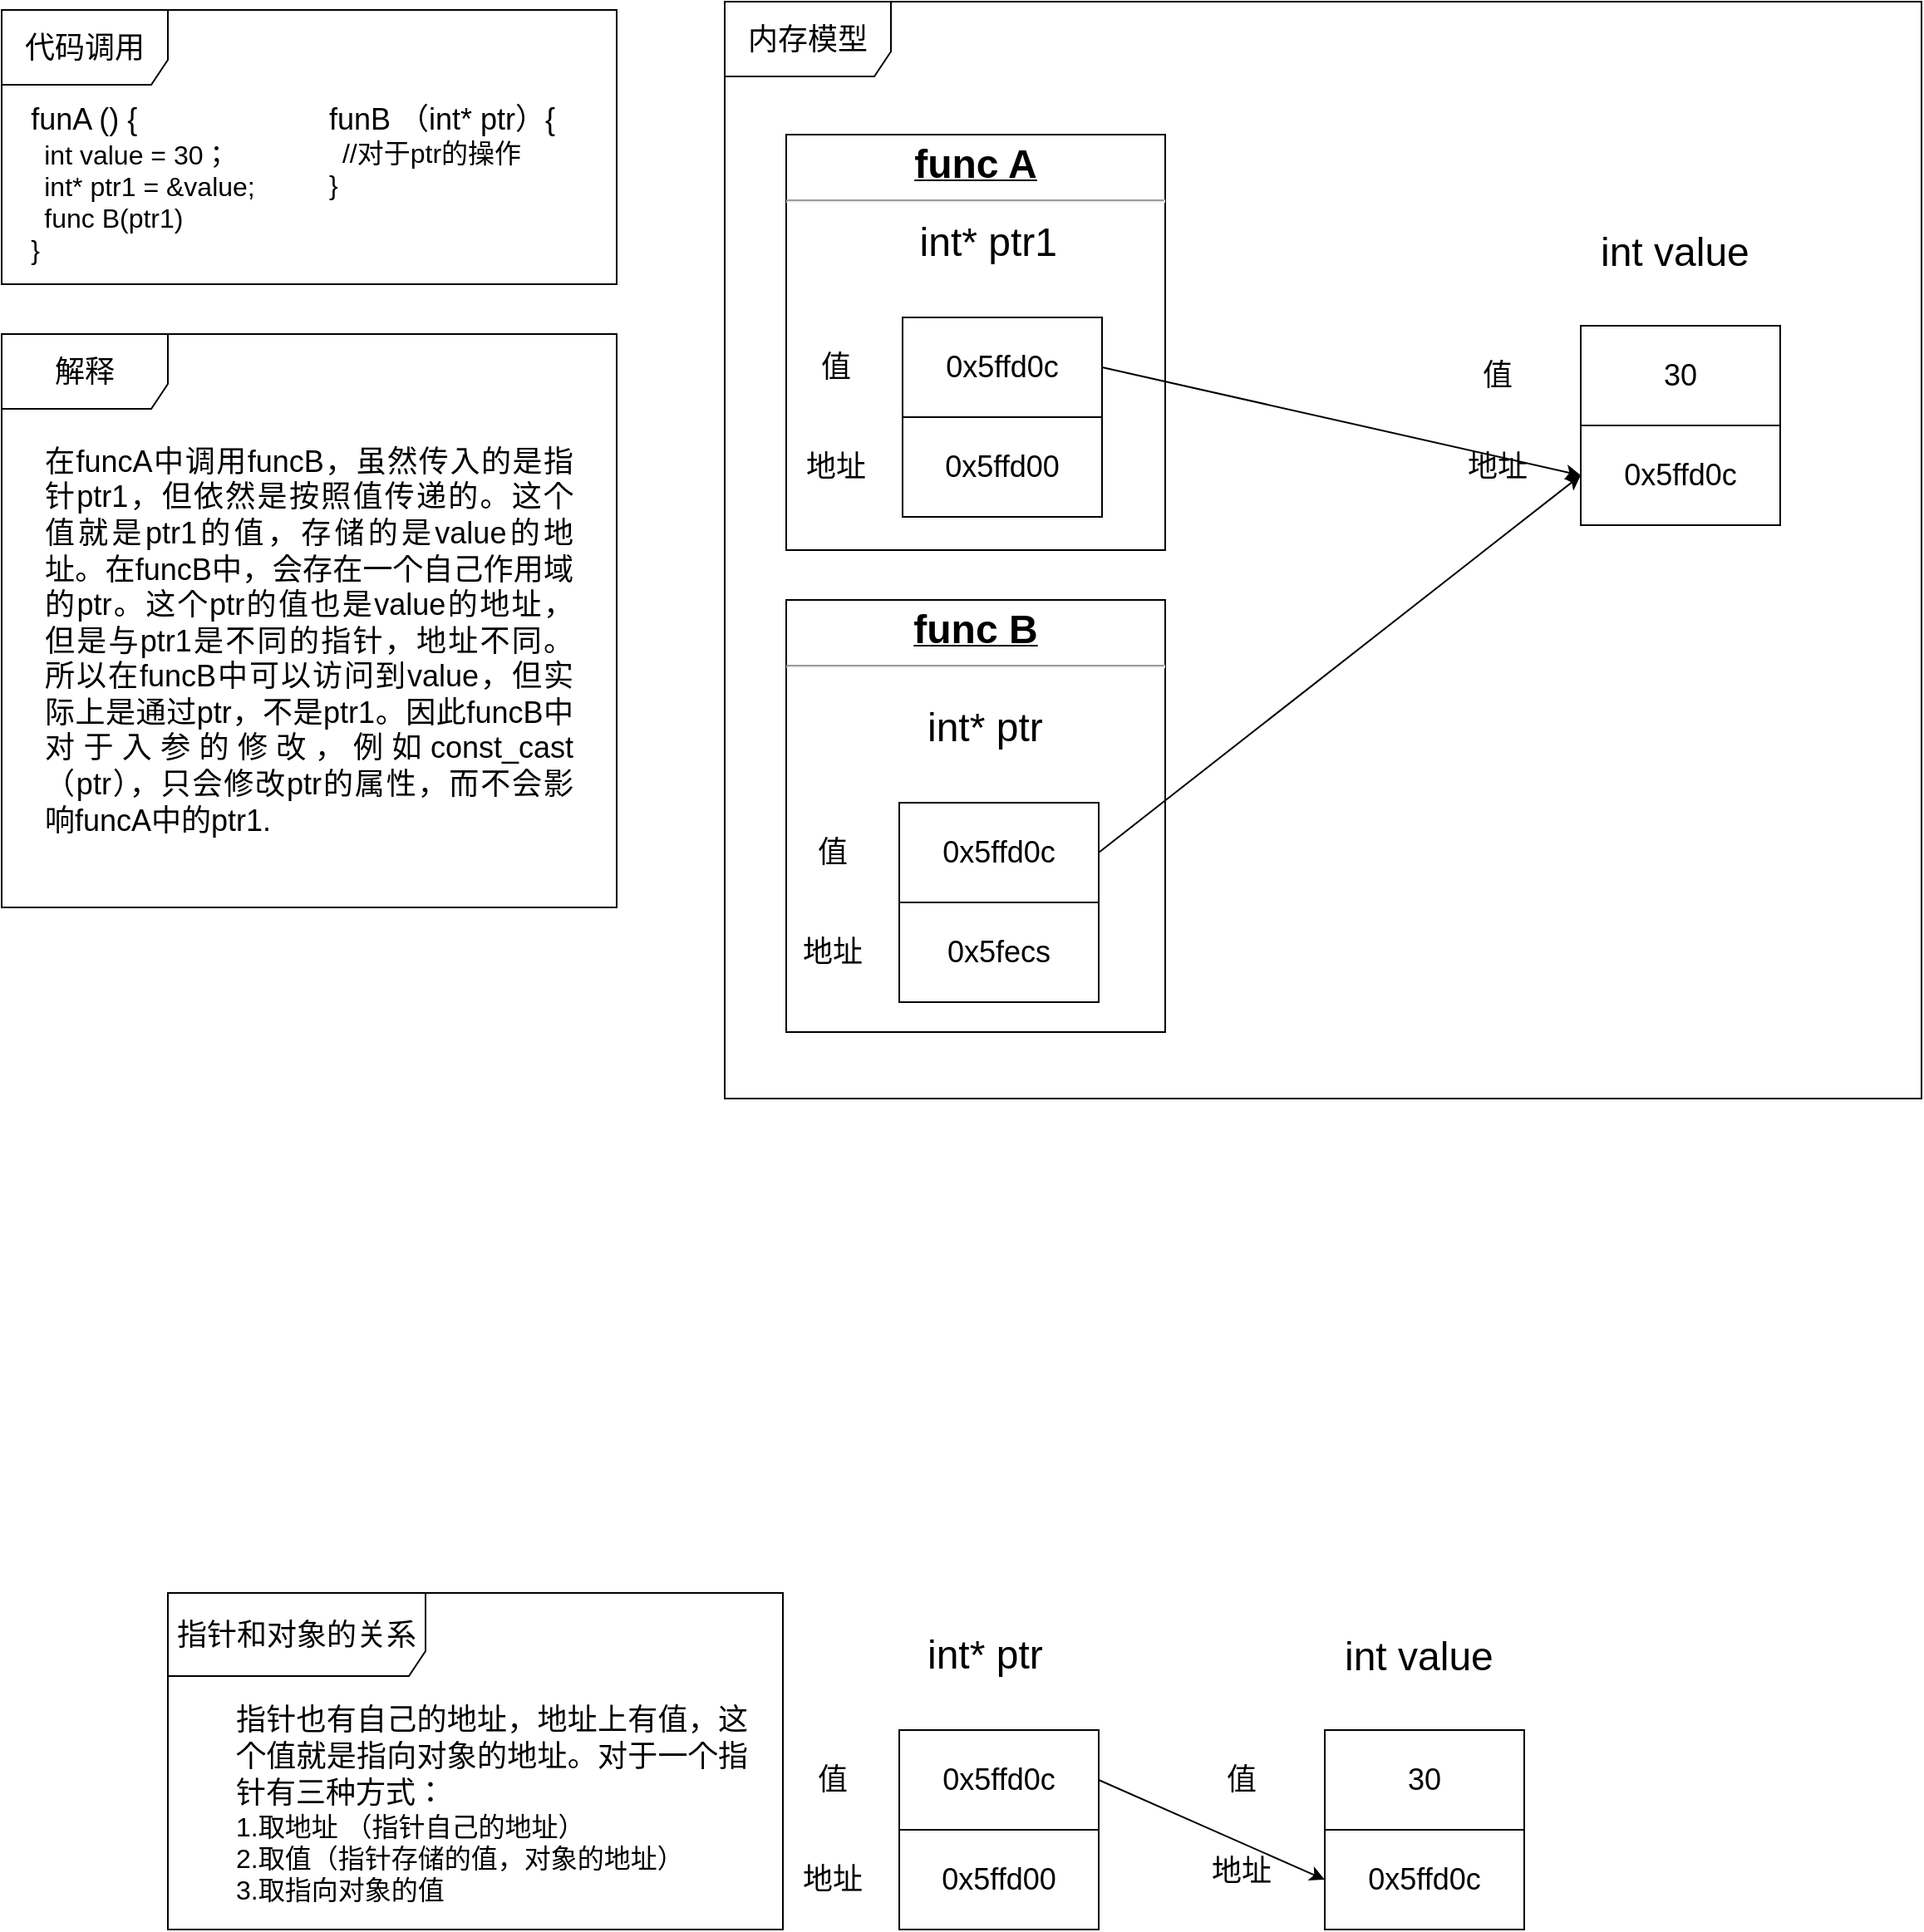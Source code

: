 <mxfile version="22.1.17" type="github" pages="2">
  <diagram name="Page-1" id="QuwvO9uDsyVGFcdLYQu6">
    <mxGraphModel dx="2760" dy="2371" grid="1" gridSize="10" guides="1" tooltips="1" connect="1" arrows="1" fold="1" page="1" pageScale="1" pageWidth="700" pageHeight="1000" math="0" shadow="0">
      <root>
        <mxCell id="0" />
        <mxCell id="1" parent="0" />
        <mxCell id="ggYNHEp2pcA3ipd51Krq-24" value="&lt;p style=&quot;margin:0px;margin-top:4px;text-align:center;text-decoration:underline;&quot;&gt;&lt;b&gt;&lt;font style=&quot;font-size: 24px;&quot;&gt;func B&lt;/font&gt;&lt;/b&gt;&lt;/p&gt;&lt;hr&gt;&lt;p style=&quot;margin:0px;margin-left:8px;&quot;&gt;&lt;br&gt;&lt;/p&gt;" style="verticalAlign=top;align=left;overflow=fill;fontSize=12;fontFamily=Helvetica;html=1;whiteSpace=wrap;" parent="1" vertex="1">
          <mxGeometry x="82" y="-280" width="228" height="260" as="geometry" />
        </mxCell>
        <mxCell id="ggYNHEp2pcA3ipd51Krq-21" value="&lt;p style=&quot;margin:0px;margin-top:4px;text-align:center;text-decoration:underline;&quot;&gt;&lt;b&gt;&lt;font style=&quot;font-size: 24px;&quot;&gt;func A&lt;/font&gt;&lt;/b&gt;&lt;/p&gt;&lt;hr&gt;&lt;p style=&quot;margin:0px;margin-left:8px;&quot;&gt;&lt;br&gt;&lt;/p&gt;" style="verticalAlign=top;align=left;overflow=fill;fontSize=12;fontFamily=Helvetica;html=1;whiteSpace=wrap;" parent="1" vertex="1">
          <mxGeometry x="82" y="-560" width="228" height="250" as="geometry" />
        </mxCell>
        <mxCell id="I0OJYPrT1LQy-Y8b94d--1" value="&lt;font style=&quot;font-size: 18px;&quot;&gt;0x5ffd0c&lt;/font&gt;" style="rounded=0;whiteSpace=wrap;html=1;" parent="1" vertex="1">
          <mxGeometry x="150" y="400" width="120" height="60" as="geometry" />
        </mxCell>
        <mxCell id="I0OJYPrT1LQy-Y8b94d--2" value="&lt;font style=&quot;font-size: 18px;&quot;&gt;0x5ffd00&lt;/font&gt;" style="rounded=0;whiteSpace=wrap;html=1;" parent="1" vertex="1">
          <mxGeometry x="150" y="460" width="120" height="60" as="geometry" />
        </mxCell>
        <mxCell id="I0OJYPrT1LQy-Y8b94d--3" value="&lt;font style=&quot;font-size: 18px;&quot;&gt;30&lt;/font&gt;" style="rounded=0;whiteSpace=wrap;html=1;" parent="1" vertex="1">
          <mxGeometry x="406" y="400" width="120" height="60" as="geometry" />
        </mxCell>
        <mxCell id="I0OJYPrT1LQy-Y8b94d--4" value="&lt;font style=&quot;font-size: 18px;&quot;&gt;0x5ffd0c&lt;/font&gt;" style="rounded=0;whiteSpace=wrap;html=1;" parent="1" vertex="1">
          <mxGeometry x="406" y="460" width="120" height="60" as="geometry" />
        </mxCell>
        <mxCell id="I0OJYPrT1LQy-Y8b94d--5" value="&lt;font style=&quot;font-size: 24px;&quot;&gt;int* ptr&amp;nbsp;&lt;/font&gt;" style="text;html=1;strokeColor=none;fillColor=none;align=center;verticalAlign=middle;whiteSpace=wrap;rounded=0;" parent="1" vertex="1">
          <mxGeometry x="150" y="340" width="110" height="30" as="geometry" />
        </mxCell>
        <mxCell id="I0OJYPrT1LQy-Y8b94d--6" value="&lt;font style=&quot;font-size: 18px;&quot;&gt;地址&lt;/font&gt;" style="text;html=1;strokeColor=none;fillColor=none;align=center;verticalAlign=middle;whiteSpace=wrap;rounded=0;" parent="1" vertex="1">
          <mxGeometry x="80" y="475" width="60" height="30" as="geometry" />
        </mxCell>
        <mxCell id="I0OJYPrT1LQy-Y8b94d--7" value="&lt;font style=&quot;font-size: 18px;&quot;&gt;值&lt;/font&gt;" style="text;html=1;strokeColor=none;fillColor=none;align=center;verticalAlign=middle;whiteSpace=wrap;rounded=0;" parent="1" vertex="1">
          <mxGeometry x="80" y="415" width="60" height="30" as="geometry" />
        </mxCell>
        <mxCell id="I0OJYPrT1LQy-Y8b94d--8" value="&lt;font style=&quot;font-size: 18px;&quot;&gt;值&lt;/font&gt;" style="text;html=1;strokeColor=none;fillColor=none;align=center;verticalAlign=middle;whiteSpace=wrap;rounded=0;" parent="1" vertex="1">
          <mxGeometry x="326" y="415" width="60" height="30" as="geometry" />
        </mxCell>
        <mxCell id="I0OJYPrT1LQy-Y8b94d--9" value="&lt;font style=&quot;font-size: 18px;&quot;&gt;地址&lt;/font&gt;" style="text;html=1;strokeColor=none;fillColor=none;align=center;verticalAlign=middle;whiteSpace=wrap;rounded=0;" parent="1" vertex="1">
          <mxGeometry x="326" y="470" width="60" height="30" as="geometry" />
        </mxCell>
        <mxCell id="I0OJYPrT1LQy-Y8b94d--10" value="&lt;font style=&quot;font-size: 24px;&quot;&gt;int value&lt;/font&gt;" style="text;whiteSpace=wrap;html=1;" parent="1" vertex="1">
          <mxGeometry x="416" y="335" width="100" height="40" as="geometry" />
        </mxCell>
        <mxCell id="ggYNHEp2pcA3ipd51Krq-1" value="" style="endArrow=classic;html=1;rounded=0;exitX=1;exitY=0.5;exitDx=0;exitDy=0;entryX=0;entryY=0.5;entryDx=0;entryDy=0;" parent="1" source="I0OJYPrT1LQy-Y8b94d--1" target="I0OJYPrT1LQy-Y8b94d--4" edge="1">
          <mxGeometry width="50" height="50" relative="1" as="geometry">
            <mxPoint x="250" y="360" as="sourcePoint" />
            <mxPoint x="490" y="360" as="targetPoint" />
          </mxGeometry>
        </mxCell>
        <mxCell id="ggYNHEp2pcA3ipd51Krq-2" value="&lt;font style=&quot;font-size: 18px;&quot;&gt;0x5ffd0c&lt;/font&gt;" style="rounded=0;whiteSpace=wrap;html=1;" parent="1" vertex="1">
          <mxGeometry x="152" y="-450" width="120" height="60" as="geometry" />
        </mxCell>
        <mxCell id="ggYNHEp2pcA3ipd51Krq-3" value="&lt;font style=&quot;font-size: 18px;&quot;&gt;0x5ffd00&lt;/font&gt;" style="rounded=0;whiteSpace=wrap;html=1;" parent="1" vertex="1">
          <mxGeometry x="152" y="-390" width="120" height="60" as="geometry" />
        </mxCell>
        <mxCell id="ggYNHEp2pcA3ipd51Krq-4" value="&lt;font style=&quot;font-size: 18px;&quot;&gt;30&lt;/font&gt;" style="rounded=0;whiteSpace=wrap;html=1;" parent="1" vertex="1">
          <mxGeometry x="560" y="-445" width="120" height="60" as="geometry" />
        </mxCell>
        <mxCell id="ggYNHEp2pcA3ipd51Krq-5" value="&lt;font style=&quot;font-size: 18px;&quot;&gt;0x5ffd0c&lt;/font&gt;" style="rounded=0;whiteSpace=wrap;html=1;" parent="1" vertex="1">
          <mxGeometry x="560" y="-385" width="120" height="60" as="geometry" />
        </mxCell>
        <mxCell id="ggYNHEp2pcA3ipd51Krq-6" value="&lt;font style=&quot;font-size: 24px;&quot;&gt;int* ptr1&amp;nbsp;&lt;/font&gt;" style="text;html=1;strokeColor=none;fillColor=none;align=center;verticalAlign=middle;whiteSpace=wrap;rounded=0;" parent="1" vertex="1">
          <mxGeometry x="152" y="-510" width="110" height="30" as="geometry" />
        </mxCell>
        <mxCell id="ggYNHEp2pcA3ipd51Krq-7" value="&lt;font style=&quot;font-size: 18px;&quot;&gt;地址&lt;/font&gt;" style="text;html=1;strokeColor=none;fillColor=none;align=center;verticalAlign=middle;whiteSpace=wrap;rounded=0;" parent="1" vertex="1">
          <mxGeometry x="82" y="-375" width="60" height="30" as="geometry" />
        </mxCell>
        <mxCell id="ggYNHEp2pcA3ipd51Krq-8" value="&lt;font style=&quot;font-size: 18px;&quot;&gt;值&lt;/font&gt;" style="text;html=1;strokeColor=none;fillColor=none;align=center;verticalAlign=middle;whiteSpace=wrap;rounded=0;" parent="1" vertex="1">
          <mxGeometry x="82" y="-435" width="60" height="30" as="geometry" />
        </mxCell>
        <mxCell id="ggYNHEp2pcA3ipd51Krq-9" value="&lt;font style=&quot;font-size: 18px;&quot;&gt;值&lt;/font&gt;" style="text;html=1;strokeColor=none;fillColor=none;align=center;verticalAlign=middle;whiteSpace=wrap;rounded=0;" parent="1" vertex="1">
          <mxGeometry x="480" y="-430" width="60" height="30" as="geometry" />
        </mxCell>
        <mxCell id="ggYNHEp2pcA3ipd51Krq-10" value="&lt;font style=&quot;font-size: 18px;&quot;&gt;地址&lt;/font&gt;" style="text;html=1;strokeColor=none;fillColor=none;align=center;verticalAlign=middle;whiteSpace=wrap;rounded=0;" parent="1" vertex="1">
          <mxGeometry x="480" y="-375" width="60" height="30" as="geometry" />
        </mxCell>
        <mxCell id="ggYNHEp2pcA3ipd51Krq-11" value="&lt;font style=&quot;font-size: 24px;&quot;&gt;int value&lt;/font&gt;" style="text;whiteSpace=wrap;html=1;" parent="1" vertex="1">
          <mxGeometry x="570" y="-510" width="100" height="40" as="geometry" />
        </mxCell>
        <mxCell id="ggYNHEp2pcA3ipd51Krq-12" value="" style="endArrow=classic;html=1;rounded=0;exitX=1;exitY=0.5;exitDx=0;exitDy=0;entryX=0;entryY=0.5;entryDx=0;entryDy=0;" parent="1" source="ggYNHEp2pcA3ipd51Krq-2" target="ggYNHEp2pcA3ipd51Krq-5" edge="1">
          <mxGeometry width="50" height="50" relative="1" as="geometry">
            <mxPoint x="252" y="-490" as="sourcePoint" />
            <mxPoint x="492" y="-490" as="targetPoint" />
          </mxGeometry>
        </mxCell>
        <mxCell id="ggYNHEp2pcA3ipd51Krq-13" value="&lt;font style=&quot;font-size: 18px;&quot;&gt;0x5ffd0c&lt;/font&gt;" style="rounded=0;whiteSpace=wrap;html=1;" parent="1" vertex="1">
          <mxGeometry x="150" y="-158" width="120" height="60" as="geometry" />
        </mxCell>
        <mxCell id="ggYNHEp2pcA3ipd51Krq-14" value="&lt;font style=&quot;font-size: 18px;&quot;&gt;0x5fecs&lt;/font&gt;" style="rounded=0;whiteSpace=wrap;html=1;" parent="1" vertex="1">
          <mxGeometry x="150" y="-98" width="120" height="60" as="geometry" />
        </mxCell>
        <mxCell id="ggYNHEp2pcA3ipd51Krq-15" value="&lt;font style=&quot;font-size: 24px;&quot;&gt;int* ptr&amp;nbsp;&lt;/font&gt;" style="text;html=1;strokeColor=none;fillColor=none;align=center;verticalAlign=middle;whiteSpace=wrap;rounded=0;" parent="1" vertex="1">
          <mxGeometry x="150" y="-218" width="110" height="30" as="geometry" />
        </mxCell>
        <mxCell id="ggYNHEp2pcA3ipd51Krq-16" value="&lt;font style=&quot;font-size: 18px;&quot;&gt;地址&lt;/font&gt;" style="text;html=1;strokeColor=none;fillColor=none;align=center;verticalAlign=middle;whiteSpace=wrap;rounded=0;" parent="1" vertex="1">
          <mxGeometry x="80" y="-83" width="60" height="30" as="geometry" />
        </mxCell>
        <mxCell id="ggYNHEp2pcA3ipd51Krq-17" value="&lt;font style=&quot;font-size: 18px;&quot;&gt;值&lt;/font&gt;" style="text;html=1;strokeColor=none;fillColor=none;align=center;verticalAlign=middle;whiteSpace=wrap;rounded=0;" parent="1" vertex="1">
          <mxGeometry x="80" y="-143" width="60" height="30" as="geometry" />
        </mxCell>
        <mxCell id="ggYNHEp2pcA3ipd51Krq-18" value="" style="endArrow=classic;html=1;rounded=0;exitX=1;exitY=0.5;exitDx=0;exitDy=0;entryX=0;entryY=0.5;entryDx=0;entryDy=0;" parent="1" source="ggYNHEp2pcA3ipd51Krq-13" target="ggYNHEp2pcA3ipd51Krq-5" edge="1">
          <mxGeometry width="50" height="50" relative="1" as="geometry">
            <mxPoint x="282" y="-410" as="sourcePoint" />
            <mxPoint x="820" y="-345" as="targetPoint" />
          </mxGeometry>
        </mxCell>
        <mxCell id="ggYNHEp2pcA3ipd51Krq-26" value="&lt;font style=&quot;font-size: 18px;&quot;&gt;代码调用&lt;/font&gt;" style="shape=umlFrame;whiteSpace=wrap;html=1;pointerEvents=0;width=100;height=45;" parent="1" vertex="1">
          <mxGeometry x="-390" y="-635" width="370" height="165" as="geometry" />
        </mxCell>
        <mxCell id="ggYNHEp2pcA3ipd51Krq-27" value="&lt;font style=&quot;font-size: 18px;&quot;&gt;内存模型&lt;/font&gt;" style="shape=umlFrame;whiteSpace=wrap;html=1;pointerEvents=0;width=100;height=45;" parent="1" vertex="1">
          <mxGeometry x="45" y="-640" width="720" height="660" as="geometry" />
        </mxCell>
        <mxCell id="ggYNHEp2pcA3ipd51Krq-28" value="&lt;font style=&quot;font-size: 18px;&quot;&gt;解释&lt;/font&gt;" style="shape=umlFrame;whiteSpace=wrap;html=1;pointerEvents=0;width=100;height=45;" parent="1" vertex="1">
          <mxGeometry x="-390" y="-440" width="370" height="345" as="geometry" />
        </mxCell>
        <mxCell id="ggYNHEp2pcA3ipd51Krq-31" value="&lt;div style=&quot;text-align: left;&quot;&gt;&lt;span style=&quot;font-size: 18px; background-color: initial;&quot;&gt;funA () {&lt;/span&gt;&lt;/div&gt;&lt;p style=&quot;border-color: var(--border-color); text-align: left; margin: 0px 0px 0px 8px;&quot;&gt;&lt;font style=&quot;border-color: var(--border-color);&quot; size=&quot;3&quot;&gt;int value = 30；&lt;/font&gt;&lt;/p&gt;&lt;p style=&quot;border-color: var(--border-color); text-align: left; margin: 0px 0px 0px 8px;&quot;&gt;&lt;font style=&quot;border-color: var(--border-color);&quot; size=&quot;3&quot;&gt;int* ptr1 = &amp;amp;value;&lt;br style=&quot;border-color: var(--border-color);&quot;&gt;&lt;/font&gt;&lt;/p&gt;&lt;p style=&quot;border-color: var(--border-color); text-align: left; margin: 0px 0px 0px 8px;&quot;&gt;&lt;font style=&quot;border-color: var(--border-color);&quot; size=&quot;3&quot;&gt;func B(ptr1)&lt;/font&gt;&lt;/p&gt;&lt;font style=&quot;border-color: var(--border-color);&quot; size=&quot;3&quot;&gt;&lt;div style=&quot;text-align: left;&quot;&gt;&lt;span style=&quot;background-color: initial;&quot;&gt;}&lt;/span&gt;&lt;/div&gt;&lt;/font&gt;" style="text;html=1;strokeColor=none;fillColor=none;align=center;verticalAlign=middle;whiteSpace=wrap;rounded=0;" parent="1" vertex="1">
          <mxGeometry x="-380" y="-580" width="150" height="100" as="geometry" />
        </mxCell>
        <mxCell id="ggYNHEp2pcA3ipd51Krq-32" value="&lt;div style=&quot;text-align: left;&quot;&gt;&lt;span style=&quot;font-size: 18px; background-color: initial;&quot;&gt;funB （int* ptr）{&lt;/span&gt;&lt;/div&gt;&lt;p style=&quot;border-color: var(--border-color); text-align: left; margin: 0px 0px 0px 8px;&quot;&gt;&lt;font size=&quot;3&quot;&gt;//对于ptr的操作&lt;/font&gt;&lt;/p&gt;&lt;font style=&quot;border-color: var(--border-color);&quot; size=&quot;3&quot;&gt;&lt;div style=&quot;text-align: left;&quot;&gt;&lt;span style=&quot;background-color: initial;&quot;&gt;}&lt;/span&gt;&lt;/div&gt;&lt;/font&gt;" style="text;html=1;strokeColor=none;fillColor=none;align=center;verticalAlign=middle;whiteSpace=wrap;rounded=0;" parent="1" vertex="1">
          <mxGeometry x="-210" y="-600" width="170" height="100" as="geometry" />
        </mxCell>
        <mxCell id="ggYNHEp2pcA3ipd51Krq-33" value="&lt;div style=&quot;text-align: justify;&quot;&gt;&lt;font style=&quot;font-size: 18px;&quot;&gt;&lt;span style=&quot;background-color: initial;&quot;&gt;在funcA中调用funcB，虽然传入的是指针ptr1，但依然是按照值传递的。&lt;/span&gt;&lt;span style=&quot;background-color: initial;&quot;&gt;这个值就是ptr1的值，存储的是value的地址。在funcB中，会存在一个自己作用域的ptr。&lt;/span&gt;&lt;span style=&quot;background-color: initial;&quot;&gt;这个ptr的值也是value的地址，但是与ptr1是不同的指针，地址不同。&lt;/span&gt;&lt;span style=&quot;background-color: initial;&quot;&gt;所以在funcB中可以访问到value，但实际上是通过ptr，不是ptr1。&lt;/span&gt;&lt;span style=&quot;background-color: initial;&quot;&gt;因此funcB中对于入参的修改，例如const_cast（ptr），只会修改ptr的属性，而不会影响funcA中的ptr1.&lt;/span&gt;&lt;/font&gt;&lt;/div&gt;" style="text;html=1;strokeColor=none;fillColor=none;align=center;verticalAlign=middle;whiteSpace=wrap;rounded=0;" parent="1" vertex="1">
          <mxGeometry x="-365" y="-350" width="320" height="190" as="geometry" />
        </mxCell>
        <mxCell id="ggYNHEp2pcA3ipd51Krq-34" value="&lt;font style=&quot;font-size: 18px;&quot;&gt;指针和对象的关系&lt;/font&gt;" style="shape=umlFrame;whiteSpace=wrap;html=1;pointerEvents=0;width=155;height=50;" parent="1" vertex="1">
          <mxGeometry x="-290" y="317.5" width="370" height="202.5" as="geometry" />
        </mxCell>
        <mxCell id="ggYNHEp2pcA3ipd51Krq-35" value="&lt;div style=&quot;text-align: justify;&quot;&gt;&lt;span style=&quot;background-color: initial;&quot;&gt;&lt;font style=&quot;font-size: 18px;&quot;&gt;指针也有自己的地址，地址上有值，这个值就是指向对象的地址。对于一个指针有三种方式：&lt;/font&gt;&lt;/span&gt;&lt;/div&gt;&lt;div style=&quot;text-align: justify;&quot;&gt;&lt;span style=&quot;background-color: initial;&quot;&gt;&lt;font size=&quot;3&quot;&gt;1.取地址 （指针自己的地址）&lt;/font&gt;&lt;/span&gt;&lt;/div&gt;&lt;div style=&quot;text-align: justify;&quot;&gt;&lt;span style=&quot;background-color: initial;&quot;&gt;&lt;font size=&quot;3&quot;&gt;2.取值（指针存储的值，对象的地址）&lt;/font&gt;&lt;/span&gt;&lt;/div&gt;&lt;div style=&quot;text-align: justify;&quot;&gt;&lt;span style=&quot;background-color: initial;&quot;&gt;&lt;font size=&quot;3&quot;&gt;3.取指向对象的值&lt;/font&gt;&lt;/span&gt;&lt;/div&gt;" style="text;html=1;strokeColor=none;fillColor=none;align=center;verticalAlign=middle;whiteSpace=wrap;rounded=0;" parent="1" vertex="1">
          <mxGeometry x="-250" y="380" width="310" height="130" as="geometry" />
        </mxCell>
      </root>
    </mxGraphModel>
  </diagram>
  <diagram id="8arzk24CVLoP9DWi-rmM" name="Cmake">
    <mxGraphModel dx="2901" dy="1373" grid="1" gridSize="10" guides="1" tooltips="1" connect="1" arrows="1" fold="1" page="1" pageScale="1" pageWidth="827" pageHeight="1169" math="0" shadow="0">
      <root>
        <mxCell id="0" />
        <mxCell id="1" parent="0" />
        <mxCell id="TbG_IropiudxdI9PexKj-34" value="" style="rounded=1;whiteSpace=wrap;html=1;" vertex="1" parent="1">
          <mxGeometry x="140" y="730" width="490" height="1040" as="geometry" />
        </mxCell>
        <mxCell id="TbG_IropiudxdI9PexKj-1" value="CMakeList" style="text;html=1;strokeColor=none;fillColor=none;align=center;verticalAlign=middle;whiteSpace=wrap;rounded=0;" vertex="1" parent="1">
          <mxGeometry x="-50" y="420" width="60" height="30" as="geometry" />
        </mxCell>
        <mxCell id="TbG_IropiudxdI9PexKj-3" value="&lt;font style=&quot;font-size: 24px;&quot;&gt;CMAKE&lt;/font&gt;" style="text;html=1;strokeColor=none;fillColor=none;align=center;verticalAlign=middle;whiteSpace=wrap;rounded=0;" vertex="1" parent="1">
          <mxGeometry x="180" y="750" width="60" height="30" as="geometry" />
        </mxCell>
        <mxCell id="TbG_IropiudxdI9PexKj-4" value="" style="rounded=1;whiteSpace=wrap;html=1;" vertex="1" parent="1">
          <mxGeometry x="220" y="790" width="380" height="790" as="geometry" />
        </mxCell>
        <mxCell id="TbG_IropiudxdI9PexKj-33" value="" style="group" vertex="1" connectable="0" parent="1">
          <mxGeometry x="304" y="840" width="220" height="720" as="geometry" />
        </mxCell>
        <mxCell id="TbG_IropiudxdI9PexKj-13" value="" style="group" vertex="1" connectable="0" parent="TbG_IropiudxdI9PexKj-33">
          <mxGeometry width="220" height="250" as="geometry" />
        </mxCell>
        <mxCell id="TbG_IropiudxdI9PexKj-6" value="" style="rounded=1;whiteSpace=wrap;html=1;" vertex="1" parent="TbG_IropiudxdI9PexKj-13">
          <mxGeometry width="220" height="250" as="geometry" />
        </mxCell>
        <mxCell id="TbG_IropiudxdI9PexKj-7" value="MSYS Makefiles" style="rounded=0;whiteSpace=wrap;html=1;" vertex="1" parent="TbG_IropiudxdI9PexKj-13">
          <mxGeometry x="48" y="50" width="120" height="40" as="geometry" />
        </mxCell>
        <mxCell id="TbG_IropiudxdI9PexKj-8" value="MinGW Makefiles" style="rounded=0;whiteSpace=wrap;html=1;" vertex="1" parent="TbG_IropiudxdI9PexKj-13">
          <mxGeometry x="48" y="150" width="120" height="40" as="geometry" />
        </mxCell>
        <mxCell id="TbG_IropiudxdI9PexKj-9" value="NMake Makefiles" style="rounded=0;whiteSpace=wrap;html=1;" vertex="1" parent="TbG_IropiudxdI9PexKj-13">
          <mxGeometry x="48" y="100" width="120" height="40" as="geometry" />
        </mxCell>
        <mxCell id="TbG_IropiudxdI9PexKj-10" value="Unix Makefiles" style="rounded=0;whiteSpace=wrap;html=1;" vertex="1" parent="TbG_IropiudxdI9PexKj-13">
          <mxGeometry x="48" y="200" width="120" height="40" as="geometry" />
        </mxCell>
        <mxCell id="TbG_IropiudxdI9PexKj-12" value="&lt;font style=&quot;font-size: 14px;&quot;&gt;Makefile Generators&lt;/font&gt;" style="text;html=1;strokeColor=none;fillColor=none;align=center;verticalAlign=middle;whiteSpace=wrap;rounded=0;" vertex="1" parent="TbG_IropiudxdI9PexKj-13">
          <mxGeometry x="15" y="10" width="190" height="30" as="geometry" />
        </mxCell>
        <mxCell id="TbG_IropiudxdI9PexKj-22" value="" style="group" vertex="1" connectable="0" parent="TbG_IropiudxdI9PexKj-33">
          <mxGeometry y="270" width="220" height="160" as="geometry" />
        </mxCell>
        <mxCell id="TbG_IropiudxdI9PexKj-15" value="" style="rounded=1;whiteSpace=wrap;html=1;container=0;" vertex="1" parent="TbG_IropiudxdI9PexKj-22">
          <mxGeometry width="220" height="160" as="geometry" />
        </mxCell>
        <mxCell id="TbG_IropiudxdI9PexKj-16" value="Ninja" style="rounded=0;whiteSpace=wrap;html=1;container=0;" vertex="1" parent="TbG_IropiudxdI9PexKj-22">
          <mxGeometry x="48" y="50" width="120" height="40" as="geometry" />
        </mxCell>
        <mxCell id="TbG_IropiudxdI9PexKj-18" value="Ninja Multi-Config" style="rounded=0;whiteSpace=wrap;html=1;container=0;" vertex="1" parent="TbG_IropiudxdI9PexKj-22">
          <mxGeometry x="48" y="100" width="120" height="40" as="geometry" />
        </mxCell>
        <mxCell id="TbG_IropiudxdI9PexKj-20" value="&lt;font style=&quot;font-size: 14px;&quot;&gt;Ninja Generators&lt;/font&gt;" style="text;html=1;strokeColor=none;fillColor=none;align=center;verticalAlign=middle;whiteSpace=wrap;rounded=0;container=0;" vertex="1" parent="TbG_IropiudxdI9PexKj-22">
          <mxGeometry x="15" y="10" width="190" height="30" as="geometry" />
        </mxCell>
        <mxCell id="TbG_IropiudxdI9PexKj-23" value="" style="group" vertex="1" connectable="0" parent="TbG_IropiudxdI9PexKj-33">
          <mxGeometry y="450" width="220" height="160" as="geometry" />
        </mxCell>
        <mxCell id="TbG_IropiudxdI9PexKj-24" value="" style="rounded=1;whiteSpace=wrap;html=1;container=0;" vertex="1" parent="TbG_IropiudxdI9PexKj-23">
          <mxGeometry width="220" height="160" as="geometry" />
        </mxCell>
        <mxCell id="TbG_IropiudxdI9PexKj-25" value="Visual Studio 17 2022" style="rounded=0;whiteSpace=wrap;html=1;container=0;" vertex="1" parent="TbG_IropiudxdI9PexKj-23">
          <mxGeometry x="48" y="50" width="120" height="40" as="geometry" />
        </mxCell>
        <mxCell id="TbG_IropiudxdI9PexKj-26" value="Visual Studio 10 2010" style="rounded=0;whiteSpace=wrap;html=1;container=0;" vertex="1" parent="TbG_IropiudxdI9PexKj-23">
          <mxGeometry x="48" y="100" width="120" height="40" as="geometry" />
        </mxCell>
        <mxCell id="TbG_IropiudxdI9PexKj-27" value="&lt;font style=&quot;font-size: 14px;&quot;&gt;Visual Studio Generators&lt;/font&gt;" style="text;html=1;strokeColor=none;fillColor=none;align=center;verticalAlign=middle;whiteSpace=wrap;rounded=0;container=0;" vertex="1" parent="TbG_IropiudxdI9PexKj-23">
          <mxGeometry x="15" y="10" width="190" height="30" as="geometry" />
        </mxCell>
        <mxCell id="TbG_IropiudxdI9PexKj-29" value="" style="rounded=1;whiteSpace=wrap;html=1;container=0;" vertex="1" parent="TbG_IropiudxdI9PexKj-33">
          <mxGeometry y="620" width="220" height="100" as="geometry" />
        </mxCell>
        <mxCell id="TbG_IropiudxdI9PexKj-30" value="Xcode" style="rounded=0;whiteSpace=wrap;html=1;container=0;" vertex="1" parent="TbG_IropiudxdI9PexKj-33">
          <mxGeometry x="48" y="670" width="120" height="40" as="geometry" />
        </mxCell>
        <mxCell id="TbG_IropiudxdI9PexKj-32" value="&lt;font style=&quot;font-size: 14px;&quot;&gt;Other Generator&lt;/font&gt;" style="text;html=1;strokeColor=none;fillColor=none;align=center;verticalAlign=middle;whiteSpace=wrap;rounded=0;container=0;" vertex="1" parent="TbG_IropiudxdI9PexKj-33">
          <mxGeometry x="15" y="630" width="190" height="30" as="geometry" />
        </mxCell>
        <mxCell id="TbG_IropiudxdI9PexKj-41" value="" style="group" vertex="1" connectable="0" parent="1">
          <mxGeometry x="230" y="1594" width="290" height="160" as="geometry" />
        </mxCell>
        <mxCell id="TbG_IropiudxdI9PexKj-39" value="" style="rounded=1;whiteSpace=wrap;html=1;" vertex="1" parent="TbG_IropiudxdI9PexKj-41">
          <mxGeometry width="290" height="160" as="geometry" />
        </mxCell>
        <mxCell id="TbG_IropiudxdI9PexKj-35" value="&lt;font style=&quot;font-size: 18px;&quot;&gt;cmake&lt;/font&gt;" style="rounded=0;whiteSpace=wrap;html=1;" vertex="1" parent="TbG_IropiudxdI9PexKj-41">
          <mxGeometry x="60" y="50" width="80" height="40" as="geometry" />
        </mxCell>
        <mxCell id="TbG_IropiudxdI9PexKj-36" value="&lt;font style=&quot;font-size: 18px;&quot;&gt;cmake-gui&lt;/font&gt;" style="rounded=0;whiteSpace=wrap;html=1;" vertex="1" parent="TbG_IropiudxdI9PexKj-41">
          <mxGeometry x="164" y="50" width="100" height="40" as="geometry" />
        </mxCell>
        <mxCell id="TbG_IropiudxdI9PexKj-37" value="&lt;font style=&quot;font-size: 18px;&quot;&gt;cpack&lt;/font&gt;" style="rounded=0;whiteSpace=wrap;html=1;" vertex="1" parent="TbG_IropiudxdI9PexKj-41">
          <mxGeometry x="60" y="100" width="80" height="40" as="geometry" />
        </mxCell>
        <mxCell id="TbG_IropiudxdI9PexKj-38" value="&lt;font style=&quot;font-size: 18px;&quot;&gt;ctest&lt;/font&gt;" style="rounded=0;whiteSpace=wrap;html=1;" vertex="1" parent="TbG_IropiudxdI9PexKj-41">
          <mxGeometry x="164" y="100" width="96" height="40" as="geometry" />
        </mxCell>
        <mxCell id="TbG_IropiudxdI9PexKj-40" value="&lt;font style=&quot;font-size: 18px;&quot;&gt;&lt;b&gt;bin&lt;/b&gt;&lt;/font&gt;" style="text;html=1;strokeColor=none;fillColor=none;align=center;verticalAlign=middle;whiteSpace=wrap;rounded=0;" vertex="1" parent="TbG_IropiudxdI9PexKj-41">
          <mxGeometry x="14" y="10" width="60" height="30" as="geometry" />
        </mxCell>
        <mxCell id="TbG_IropiudxdI9PexKj-44" value="" style="verticalLabelPosition=bottom;verticalAlign=top;html=1;strokeWidth=2;shape=mxgraph.arrows2.arrow;dy=0.6;dx=40;notch=0;" vertex="1" parent="1">
          <mxGeometry x="40" y="1195" width="100" height="55" as="geometry" />
        </mxCell>
        <mxCell id="TbG_IropiudxdI9PexKj-45" value="" style="shape=module;align=left;spacingLeft=20;align=center;verticalAlign=top;whiteSpace=wrap;html=1;" vertex="1" parent="1">
          <mxGeometry x="-210" y="1180" width="240" height="100" as="geometry" />
        </mxCell>
        <mxCell id="TbG_IropiudxdI9PexKj-73" value="" style="verticalLabelPosition=bottom;verticalAlign=top;html=1;strokeWidth=2;shape=mxgraph.arrows2.arrow;dy=0.6;dx=40;notch=0;" vertex="1" parent="1">
          <mxGeometry x="640" y="1205" width="100" height="55" as="geometry" />
        </mxCell>
        <mxCell id="TbG_IropiudxdI9PexKj-76" value="&lt;font style=&quot;font-size: 18px;&quot;&gt;&lt;b&gt;Generators&lt;/b&gt;&lt;/font&gt;" style="text;html=1;strokeColor=none;fillColor=none;align=center;verticalAlign=middle;whiteSpace=wrap;rounded=0;" vertex="1" parent="1">
          <mxGeometry x="260" y="810" width="110" height="30" as="geometry" />
        </mxCell>
        <mxCell id="TbG_IropiudxdI9PexKj-82" value="&lt;b style=&quot;border-color: var(--border-color);&quot;&gt;&lt;font style=&quot;border-color: var(--border-color); font-size: 24px;&quot;&gt;CMakeLists.txt&lt;/font&gt;&lt;/b&gt;" style="text;html=1;strokeColor=none;fillColor=none;align=center;verticalAlign=middle;whiteSpace=wrap;rounded=0;" vertex="1" parent="1">
          <mxGeometry x="-190" y="1207.5" width="210" height="30" as="geometry" />
        </mxCell>
        <mxCell id="TbG_IropiudxdI9PexKj-74" value="" style="rounded=1;whiteSpace=wrap;html=1;container=0;" vertex="1" parent="1">
          <mxGeometry x="760" y="910" width="270" height="770" as="geometry" />
        </mxCell>
        <mxCell id="TbG_IropiudxdI9PexKj-5" value="&lt;font style=&quot;font-size: 18px;&quot;&gt;&lt;b&gt;Output&lt;/b&gt;&lt;/font&gt;" style="text;html=1;strokeColor=none;fillColor=none;align=center;verticalAlign=middle;whiteSpace=wrap;rounded=0;container=0;" vertex="1" parent="1">
          <mxGeometry x="835" y="920" width="110" height="30" as="geometry" />
        </mxCell>
        <mxCell id="TbG_IropiudxdI9PexKj-54" value="" style="rounded=1;whiteSpace=wrap;html=1;container=0;" vertex="1" parent="1">
          <mxGeometry x="810" y="1250" width="170" height="160" as="geometry" />
        </mxCell>
        <mxCell id="TbG_IropiudxdI9PexKj-55" value="解决方案文件(.sln)" style="rounded=0;whiteSpace=wrap;html=1;container=0;" vertex="1" parent="1">
          <mxGeometry x="835" y="1300" width="120" height="40" as="geometry" />
        </mxCell>
        <mxCell id="TbG_IropiudxdI9PexKj-56" value="项目文件(.vcxproj)" style="rounded=0;whiteSpace=wrap;html=1;container=0;" vertex="1" parent="1">
          <mxGeometry x="835" y="1350" width="120" height="40" as="geometry" />
        </mxCell>
        <mxCell id="TbG_IropiudxdI9PexKj-57" value="&lt;font style=&quot;font-size: 14px;&quot;&gt;Visual Studio&amp;nbsp;&lt;/font&gt;" style="text;html=1;strokeColor=none;fillColor=none;align=center;verticalAlign=middle;whiteSpace=wrap;rounded=0;container=0;" vertex="1" parent="1">
          <mxGeometry x="835" y="1260" width="120" height="30" as="geometry" />
        </mxCell>
        <mxCell id="TbG_IropiudxdI9PexKj-66" value="" style="rounded=1;whiteSpace=wrap;html=1;container=0;" vertex="1" parent="1">
          <mxGeometry x="785" y="980" width="220" height="250" as="geometry" />
        </mxCell>
        <mxCell id="TbG_IropiudxdI9PexKj-67" value="MSYS Makefiles" style="rounded=0;whiteSpace=wrap;html=1;container=0;" vertex="1" parent="1">
          <mxGeometry x="833" y="1030" width="120" height="40" as="geometry" />
        </mxCell>
        <mxCell id="TbG_IropiudxdI9PexKj-68" value="MinGW Makefiles" style="rounded=0;whiteSpace=wrap;html=1;container=0;" vertex="1" parent="1">
          <mxGeometry x="833" y="1130" width="120" height="40" as="geometry" />
        </mxCell>
        <mxCell id="TbG_IropiudxdI9PexKj-69" value="NMake Makefiles" style="rounded=0;whiteSpace=wrap;html=1;container=0;" vertex="1" parent="1">
          <mxGeometry x="833" y="1080" width="120" height="40" as="geometry" />
        </mxCell>
        <mxCell id="TbG_IropiudxdI9PexKj-70" value="Unix Makefiles" style="rounded=0;whiteSpace=wrap;html=1;container=0;" vertex="1" parent="1">
          <mxGeometry x="833" y="1180" width="120" height="40" as="geometry" />
        </mxCell>
        <mxCell id="TbG_IropiudxdI9PexKj-71" value="&lt;font style=&quot;font-size: 14px;&quot;&gt;Makefile&amp;nbsp;&lt;/font&gt;" style="text;html=1;strokeColor=none;fillColor=none;align=center;verticalAlign=middle;whiteSpace=wrap;rounded=0;container=0;" vertex="1" parent="1">
          <mxGeometry x="800" y="990" width="190" height="30" as="geometry" />
        </mxCell>
        <mxCell id="TbG_IropiudxdI9PexKj-79" value="" style="group" vertex="1" connectable="0" parent="1">
          <mxGeometry x="813" y="1430" width="170" height="100" as="geometry" />
        </mxCell>
        <mxCell id="TbG_IropiudxdI9PexKj-61" value="" style="rounded=1;whiteSpace=wrap;html=1;container=0;" vertex="1" parent="TbG_IropiudxdI9PexKj-79">
          <mxGeometry width="170" height="100" as="geometry" />
        </mxCell>
        <mxCell id="TbG_IropiudxdI9PexKj-62" value="项目文件" style="rounded=0;whiteSpace=wrap;html=1;container=0;" vertex="1" parent="TbG_IropiudxdI9PexKj-79">
          <mxGeometry x="20" y="45" width="120" height="40" as="geometry" />
        </mxCell>
        <mxCell id="TbG_IropiudxdI9PexKj-64" value="&lt;font style=&quot;font-size: 14px;&quot;&gt;Xcode&lt;/font&gt;" style="text;html=1;strokeColor=none;fillColor=none;align=center;verticalAlign=middle;whiteSpace=wrap;rounded=0;container=0;" vertex="1" parent="TbG_IropiudxdI9PexKj-79">
          <mxGeometry x="20" y="6" width="120" height="30" as="geometry" />
        </mxCell>
        <mxCell id="TbG_IropiudxdI9PexKj-84" value="" style="group" vertex="1" connectable="0" parent="1">
          <mxGeometry x="808" y="1550" width="170" height="100" as="geometry" />
        </mxCell>
        <mxCell id="TbG_IropiudxdI9PexKj-85" value="" style="rounded=1;whiteSpace=wrap;html=1;container=0;" vertex="1" parent="TbG_IropiudxdI9PexKj-84">
          <mxGeometry width="170" height="100" as="geometry" />
        </mxCell>
        <mxCell id="TbG_IropiudxdI9PexKj-86" value="build.Ninja" style="rounded=0;whiteSpace=wrap;html=1;container=0;" vertex="1" parent="TbG_IropiudxdI9PexKj-84">
          <mxGeometry x="20" y="45" width="120" height="40" as="geometry" />
        </mxCell>
        <mxCell id="TbG_IropiudxdI9PexKj-87" value="Ninja" style="text;html=1;strokeColor=none;fillColor=none;align=center;verticalAlign=middle;whiteSpace=wrap;rounded=0;container=0;" vertex="1" parent="TbG_IropiudxdI9PexKj-84">
          <mxGeometry x="20" y="6" width="120" height="30" as="geometry" />
        </mxCell>
      </root>
    </mxGraphModel>
  </diagram>
</mxfile>
